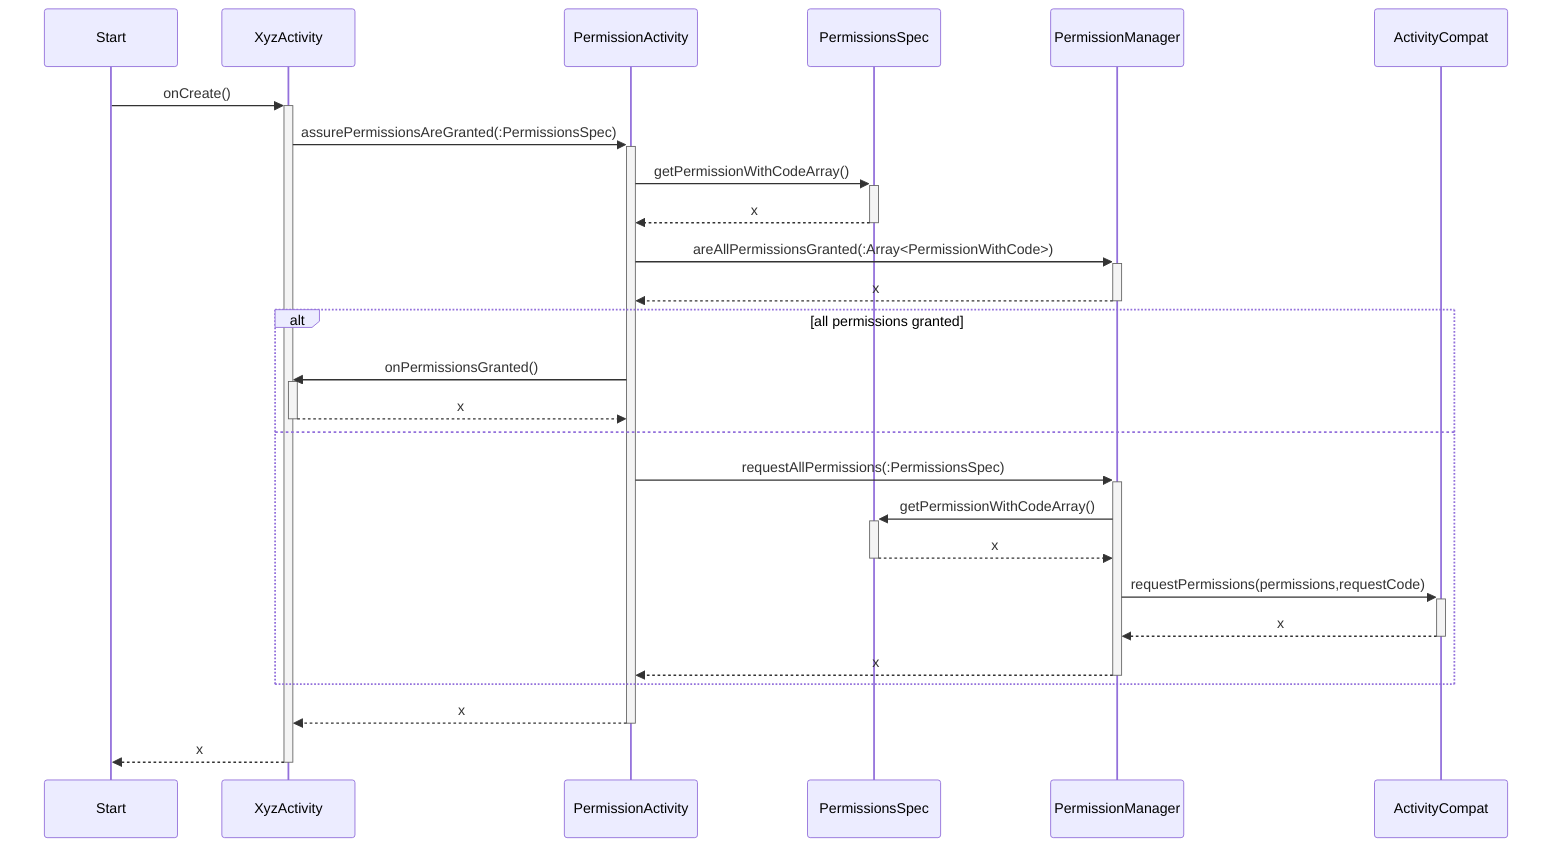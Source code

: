 sequenceDiagram
    Start ->>+ XyzActivity: onCreate()
    XyzActivity ->>+ PermissionActivity: assurePermissionsAreGranted(:PermissionsSpec)
    PermissionActivity ->>+ PermissionsSpec: getPermissionWithCodeArray()
    PermissionsSpec -->>- PermissionActivity: x
    PermissionActivity ->>+ PermissionManager: areAllPermissionsGranted(:Array<PermissionWithCode>)
    PermissionManager -->>- PermissionActivity: x
    alt all permissions granted
        PermissionActivity ->>+ XyzActivity: onPermissionsGranted()
        XyzActivity -->>- PermissionActivity: x
    else
        PermissionActivity ->>+ PermissionManager: requestAllPermissions(:PermissionsSpec)
        PermissionManager ->>+ PermissionsSpec: getPermissionWithCodeArray()
        PermissionsSpec -->>- PermissionManager: x
        PermissionManager ->>+ ActivityCompat: requestPermissions(permissions,requestCode)
        ActivityCompat -->>- PermissionManager: x
        PermissionManager -->>- PermissionActivity: x
    end
    PermissionActivity -->>- XyzActivity: x
    XyzActivity -->>- Start: x